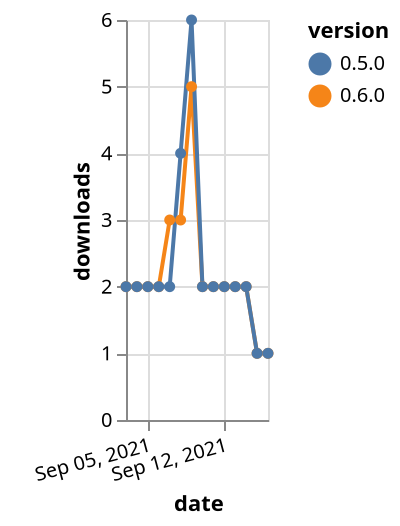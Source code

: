{"$schema": "https://vega.github.io/schema/vega-lite/v5.json", "description": "A simple bar chart with embedded data.", "data": {"values": [{"date": "2021-09-03", "total": 5086, "delta": 2, "version": "0.6.0"}, {"date": "2021-09-04", "total": 5088, "delta": 2, "version": "0.6.0"}, {"date": "2021-09-05", "total": 5090, "delta": 2, "version": "0.6.0"}, {"date": "2021-09-06", "total": 5092, "delta": 2, "version": "0.6.0"}, {"date": "2021-09-07", "total": 5095, "delta": 3, "version": "0.6.0"}, {"date": "2021-09-08", "total": 5098, "delta": 3, "version": "0.6.0"}, {"date": "2021-09-09", "total": 5103, "delta": 5, "version": "0.6.0"}, {"date": "2021-09-10", "total": 5105, "delta": 2, "version": "0.6.0"}, {"date": "2021-09-11", "total": 5107, "delta": 2, "version": "0.6.0"}, {"date": "2021-09-12", "total": 5109, "delta": 2, "version": "0.6.0"}, {"date": "2021-09-13", "total": 5111, "delta": 2, "version": "0.6.0"}, {"date": "2021-09-14", "total": 5113, "delta": 2, "version": "0.6.0"}, {"date": "2021-09-15", "total": 5114, "delta": 1, "version": "0.6.0"}, {"date": "2021-09-16", "total": 5115, "delta": 1, "version": "0.6.0"}, {"date": "2021-09-03", "total": 8671, "delta": 2, "version": "0.5.0"}, {"date": "2021-09-04", "total": 8673, "delta": 2, "version": "0.5.0"}, {"date": "2021-09-05", "total": 8675, "delta": 2, "version": "0.5.0"}, {"date": "2021-09-06", "total": 8677, "delta": 2, "version": "0.5.0"}, {"date": "2021-09-07", "total": 8679, "delta": 2, "version": "0.5.0"}, {"date": "2021-09-08", "total": 8683, "delta": 4, "version": "0.5.0"}, {"date": "2021-09-09", "total": 8689, "delta": 6, "version": "0.5.0"}, {"date": "2021-09-10", "total": 8691, "delta": 2, "version": "0.5.0"}, {"date": "2021-09-11", "total": 8693, "delta": 2, "version": "0.5.0"}, {"date": "2021-09-12", "total": 8695, "delta": 2, "version": "0.5.0"}, {"date": "2021-09-13", "total": 8697, "delta": 2, "version": "0.5.0"}, {"date": "2021-09-14", "total": 8699, "delta": 2, "version": "0.5.0"}, {"date": "2021-09-15", "total": 8700, "delta": 1, "version": "0.5.0"}, {"date": "2021-09-16", "total": 8701, "delta": 1, "version": "0.5.0"}]}, "width": "container", "mark": {"type": "line", "point": {"filled": true}}, "encoding": {"x": {"field": "date", "type": "temporal", "timeUnit": "yearmonthdate", "title": "date", "axis": {"labelAngle": -15}}, "y": {"field": "delta", "type": "quantitative", "title": "downloads"}, "color": {"field": "version", "type": "nominal"}, "tooltip": {"field": "delta"}}}